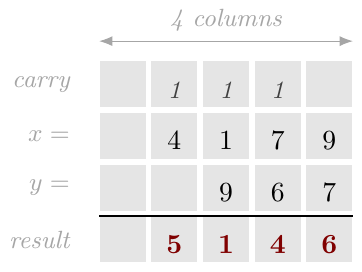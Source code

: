 \documentclass[tikz]{standalone}
\usepackage{algorithm2e}
\usepackage{amsmath}
\usepackage{amsfonts}
\usetikzlibrary{positioning, matrix, shapes, arrows.meta, calc}
\begin{document}
\tikzset{
  note/.style={
    font=\small\it,
    black!35
  }
}
\begin{tikzpicture}
  \matrix[
  matrix of nodes,
  nodes in empty cells,
  row sep=2pt,
  column sep=2pt,
  nodes={text width=1em, text height=1em, fill=black!10, align=center},
  row 1/.style={font=\small\itshape, black!75},
  row 4/.style={font=\bfseries, black!50!red}
  ] (grid) {
    & 1 & 1 & 1 &   \\
    & 4 & 1 & 7 & 9 \\
    &   & 9 & 6 & 7 \\
    & 5 & 1 & 4 & 6 \\
  };

  \node[note, left=2.5mm of grid-1-1, align=flush right] {carry};
  \node[note, left=2.5mm of grid-2-1, align=flush right] {$x=$};
  \node[note, left=2.5mm of grid-3-1, align=flush right] {$y=$};
  \node[note, left=2.5mm of grid-4-1, align=flush right] {result};
  
  \draw[Latex-Latex, black!35] ($(grid-1-1.north west) + (0, 0.25)$) -- node[above, font=\small\itshape]{4 columns} ($(grid-1-5.north east) + (0, 0.25)$) {};
  
  \draw[thick] (grid-4-1.north west) -- (grid-4-5.north east) {};
\end{tikzpicture}
\end{document}